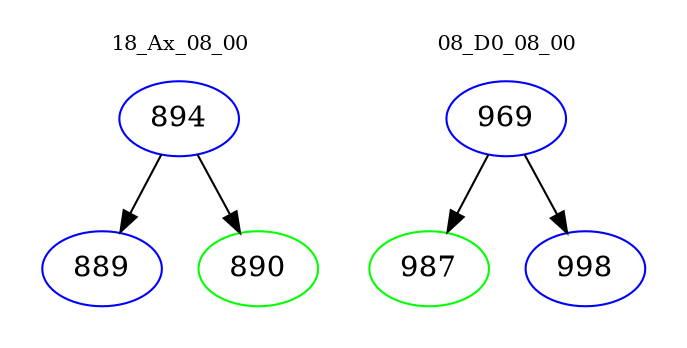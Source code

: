 digraph{
subgraph cluster_0 {
color = white
label = "18_Ax_08_00";
fontsize=10;
T0_894 [label="894", color="blue"]
T0_894 -> T0_889 [color="black"]
T0_889 [label="889", color="blue"]
T0_894 -> T0_890 [color="black"]
T0_890 [label="890", color="green"]
}
subgraph cluster_1 {
color = white
label = "08_D0_08_00";
fontsize=10;
T1_969 [label="969", color="blue"]
T1_969 -> T1_987 [color="black"]
T1_987 [label="987", color="green"]
T1_969 -> T1_998 [color="black"]
T1_998 [label="998", color="blue"]
}
}
